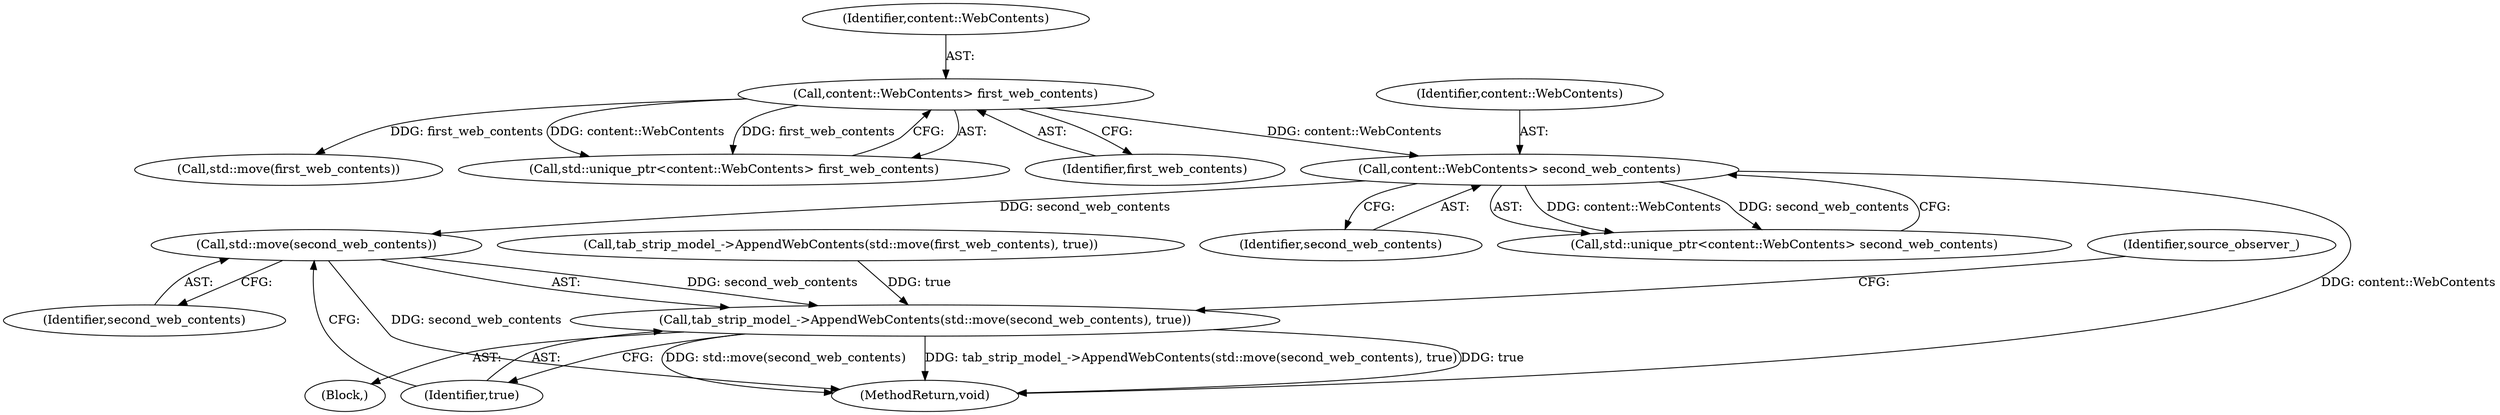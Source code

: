 digraph "0_Chrome_7394cf6f43d7a86630d3eb1c728fd63c621b5530_6@API" {
"1000194" [label="(Call,std::move(second_web_contents))"];
"1000185" [label="(Call,content::WebContents> second_web_contents)"];
"1000135" [label="(Call,content::WebContents> first_web_contents)"];
"1000193" [label="(Call,tab_strip_model_->AppendWebContents(std::move(second_web_contents), true))"];
"1000204" [label="(MethodReturn,void)"];
"1000143" [label="(Call,tab_strip_model_->AppendWebContents(std::move(first_web_contents), true))"];
"1000136" [label="(Identifier,content::WebContents)"];
"1000144" [label="(Call,std::move(first_web_contents))"];
"1000104" [label="(Block,)"];
"1000187" [label="(Identifier,second_web_contents)"];
"1000183" [label="(Call,std::unique_ptr<content::WebContents> second_web_contents)"];
"1000133" [label="(Call,std::unique_ptr<content::WebContents> first_web_contents)"];
"1000199" [label="(Identifier,source_observer_)"];
"1000195" [label="(Identifier,second_web_contents)"];
"1000137" [label="(Identifier,first_web_contents)"];
"1000186" [label="(Identifier,content::WebContents)"];
"1000193" [label="(Call,tab_strip_model_->AppendWebContents(std::move(second_web_contents), true))"];
"1000185" [label="(Call,content::WebContents> second_web_contents)"];
"1000135" [label="(Call,content::WebContents> first_web_contents)"];
"1000194" [label="(Call,std::move(second_web_contents))"];
"1000196" [label="(Identifier,true)"];
"1000194" -> "1000193"  [label="AST: "];
"1000194" -> "1000195"  [label="CFG: "];
"1000195" -> "1000194"  [label="AST: "];
"1000196" -> "1000194"  [label="CFG: "];
"1000194" -> "1000204"  [label="DDG: second_web_contents"];
"1000194" -> "1000193"  [label="DDG: second_web_contents"];
"1000185" -> "1000194"  [label="DDG: second_web_contents"];
"1000185" -> "1000183"  [label="AST: "];
"1000185" -> "1000187"  [label="CFG: "];
"1000186" -> "1000185"  [label="AST: "];
"1000187" -> "1000185"  [label="AST: "];
"1000183" -> "1000185"  [label="CFG: "];
"1000185" -> "1000204"  [label="DDG: content::WebContents"];
"1000185" -> "1000183"  [label="DDG: content::WebContents"];
"1000185" -> "1000183"  [label="DDG: second_web_contents"];
"1000135" -> "1000185"  [label="DDG: content::WebContents"];
"1000135" -> "1000133"  [label="AST: "];
"1000135" -> "1000137"  [label="CFG: "];
"1000136" -> "1000135"  [label="AST: "];
"1000137" -> "1000135"  [label="AST: "];
"1000133" -> "1000135"  [label="CFG: "];
"1000135" -> "1000133"  [label="DDG: content::WebContents"];
"1000135" -> "1000133"  [label="DDG: first_web_contents"];
"1000135" -> "1000144"  [label="DDG: first_web_contents"];
"1000193" -> "1000104"  [label="AST: "];
"1000193" -> "1000196"  [label="CFG: "];
"1000196" -> "1000193"  [label="AST: "];
"1000199" -> "1000193"  [label="CFG: "];
"1000193" -> "1000204"  [label="DDG: std::move(second_web_contents)"];
"1000193" -> "1000204"  [label="DDG: tab_strip_model_->AppendWebContents(std::move(second_web_contents), true)"];
"1000193" -> "1000204"  [label="DDG: true"];
"1000143" -> "1000193"  [label="DDG: true"];
}
